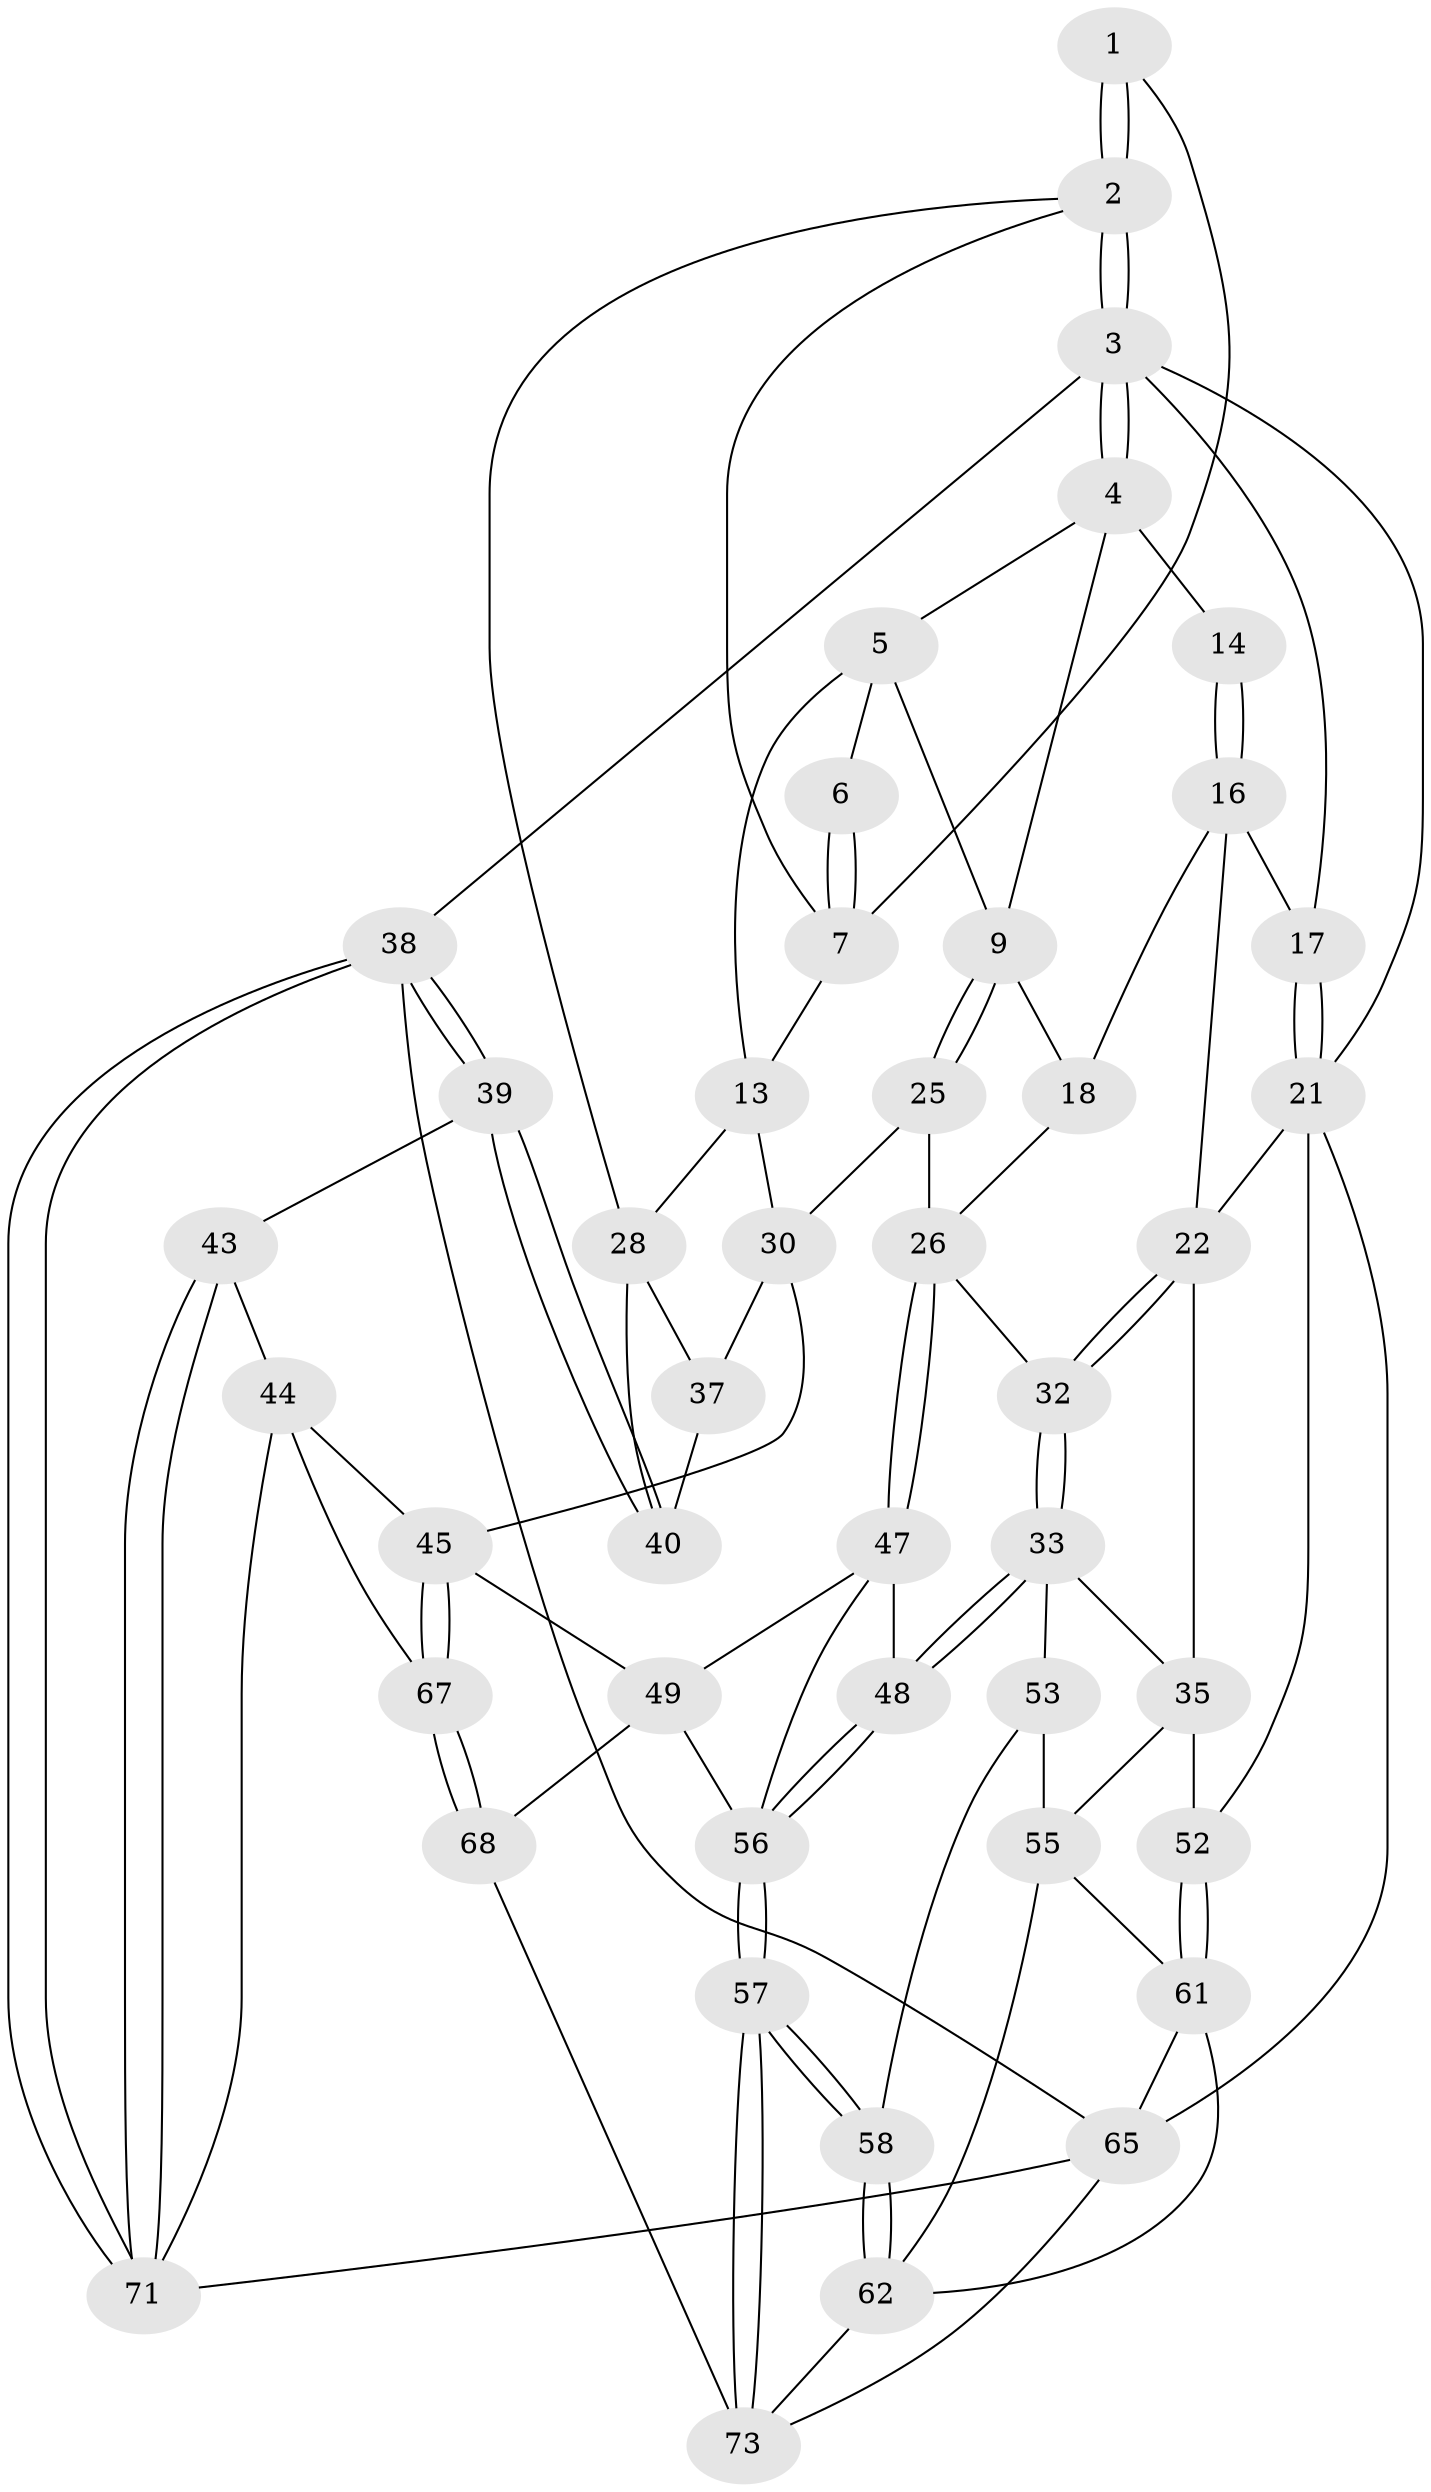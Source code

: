 // Generated by graph-tools (version 1.1) at 2025/52/02/27/25 19:52:40]
// undirected, 45 vertices, 104 edges
graph export_dot {
graph [start="1"]
  node [color=gray90,style=filled];
  1 [pos="+1+0.10671872546097082"];
  2 [pos="+1+0",super="+20"];
  3 [pos="+1+0",super="+15"];
  4 [pos="+0.7396690050452398+0",super="+11"];
  5 [pos="+0.784825464558662+0.040771383765841177",super="+8"];
  6 [pos="+0.9151009621314734+0.14117984179470824"];
  7 [pos="+0.9415963475033275+0.1988937191001383",super="+12"];
  9 [pos="+0.6343287465483561+0.3939701517775736",super="+10"];
  13 [pos="+0.8995888291374499+0.3349874568900653",super="+29"];
  14 [pos="+0.4305574067695969+0"];
  16 [pos="+0.16664329553252633+0.2249141824167023",super="+19"];
  17 [pos="+0.061316302149249616+0.17832259472721482"];
  18 [pos="+0.36778292033741317+0.31696867494082376"];
  21 [pos="+0+0.17081140109293577",super="+24"];
  22 [pos="+0.17958599245877704+0.3755463694472102",super="+23"];
  25 [pos="+0.6181406706795413+0.486300792284743"];
  26 [pos="+0.5677202048892088+0.4985096813982555",super="+27"];
  28 [pos="+1+0.40980827844913986",super="+36"];
  30 [pos="+0.8858324821142023+0.5296031326377281",super="+31"];
  32 [pos="+0.2749957820849566+0.5539630122219193"];
  33 [pos="+0.26468535060282883+0.5891885943792856",super="+34"];
  35 [pos="+0.15906707110757504+0.6208936209005148",super="+51"];
  37 [pos="+0.9072540370639788+0.5826566156428521"];
  38 [pos="+1+1"];
  39 [pos="+1+0.8442231311182912",super="+42"];
  40 [pos="+1+0.6628129493859337",super="+41"];
  43 [pos="+0.7675336293936256+0.7599705939551795"];
  44 [pos="+0.7355961587512189+0.74874381923506",super="+70"];
  45 [pos="+0.6965759772075585+0.7333250095845141",super="+46"];
  47 [pos="+0.4049133077104248+0.7070893148411298",super="+50"];
  48 [pos="+0.3562866162096945+0.7053627259983014"];
  49 [pos="+0.6701363118915845+0.7248296214065586",super="+66"];
  52 [pos="+0+0.641578130728138"];
  53 [pos="+0.21426570589349944+0.6732401560209256",super="+54"];
  55 [pos="+0.12160778012640554+0.7545406115477167",super="+60"];
  56 [pos="+0.31970390994977793+0.886869778329275",super="+63"];
  57 [pos="+0.27351563750485636+0.9983675837408558"];
  58 [pos="+0.24108881742205382+0.9562867130262689",super="+59"];
  61 [pos="+0+0.6834057146701875",super="+64"];
  62 [pos="+0.07770757742584392+0.8523780775178887",super="+69"];
  65 [pos="+0+1",super="+75"];
  67 [pos="+0.6508577619948724+0.9379249329852086"];
  68 [pos="+0.43814813475844916+1"];
  71 [pos="+1+1",super="+72"];
  73 [pos="+0.2850565620804469+1",super="+74"];
  1 -- 2;
  1 -- 2;
  1 -- 7;
  2 -- 3;
  2 -- 3;
  2 -- 28;
  2 -- 7;
  3 -- 4;
  3 -- 4;
  3 -- 38;
  3 -- 17;
  3 -- 21;
  4 -- 5;
  4 -- 9;
  4 -- 14;
  5 -- 6;
  5 -- 9;
  5 -- 13;
  6 -- 7;
  6 -- 7;
  7 -- 13;
  9 -- 25;
  9 -- 25;
  9 -- 18;
  13 -- 28;
  13 -- 30;
  14 -- 16;
  14 -- 16;
  16 -- 17;
  16 -- 18;
  16 -- 22;
  17 -- 21;
  17 -- 21;
  18 -- 26;
  21 -- 65;
  21 -- 52;
  21 -- 22;
  22 -- 32;
  22 -- 32;
  22 -- 35;
  25 -- 26;
  25 -- 30;
  26 -- 47;
  26 -- 47;
  26 -- 32;
  28 -- 40;
  28 -- 37;
  30 -- 37;
  30 -- 45;
  32 -- 33;
  32 -- 33;
  33 -- 48;
  33 -- 48;
  33 -- 35;
  33 -- 53;
  35 -- 52;
  35 -- 55;
  37 -- 40;
  38 -- 39;
  38 -- 39;
  38 -- 71;
  38 -- 71;
  38 -- 65;
  39 -- 40 [weight=2];
  39 -- 40;
  39 -- 43;
  43 -- 44;
  43 -- 71;
  43 -- 71;
  44 -- 45;
  44 -- 67;
  44 -- 71;
  45 -- 67;
  45 -- 67;
  45 -- 49;
  47 -- 48;
  47 -- 56;
  47 -- 49;
  48 -- 56;
  48 -- 56;
  49 -- 56;
  49 -- 68;
  52 -- 61;
  52 -- 61;
  53 -- 58 [weight=2];
  53 -- 55;
  55 -- 61;
  55 -- 62;
  56 -- 57;
  56 -- 57;
  57 -- 58;
  57 -- 58;
  57 -- 73;
  57 -- 73;
  58 -- 62;
  58 -- 62;
  61 -- 65;
  61 -- 62;
  62 -- 73;
  65 -- 73;
  65 -- 71;
  67 -- 68;
  67 -- 68;
  68 -- 73;
}
